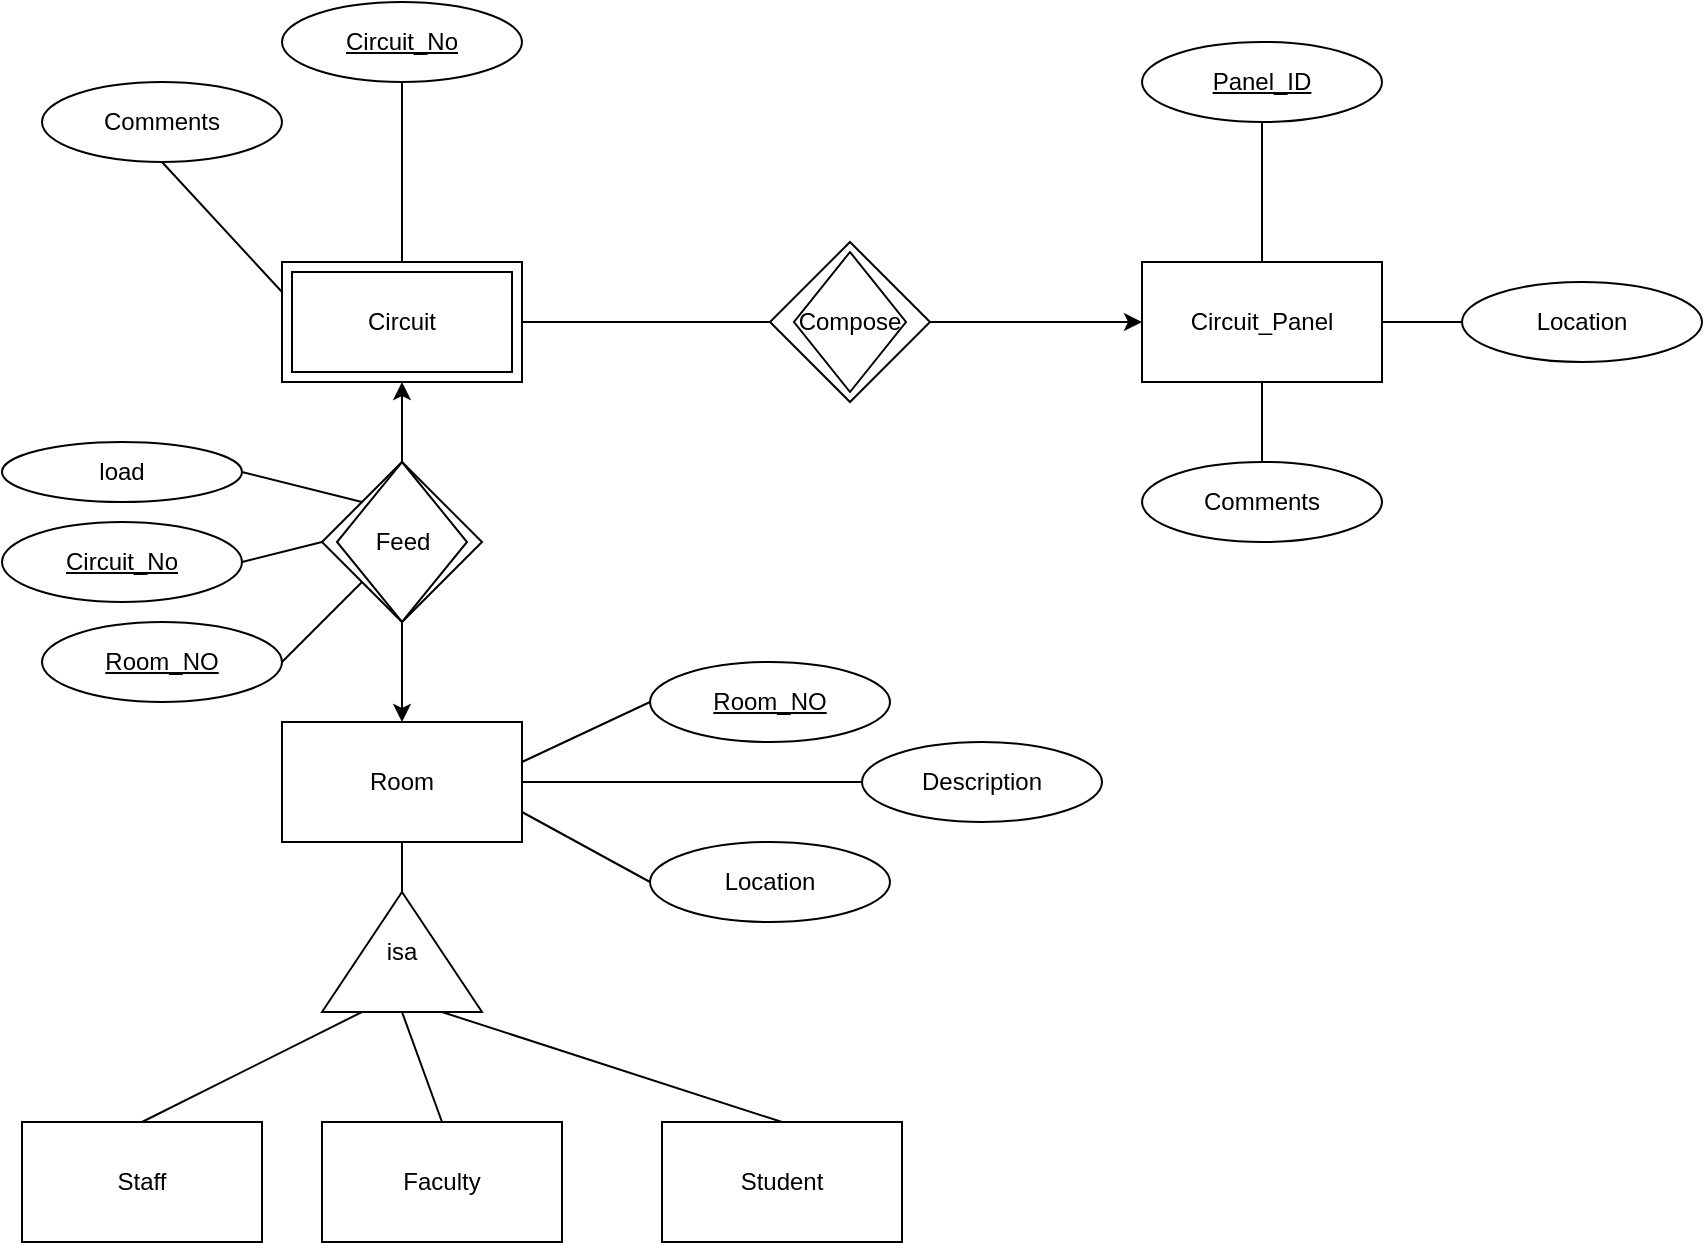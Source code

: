 <mxfile version="15.7.4" type="device"><diagram id="FgnxW944eNfm05b4Ppb_" name="Page-1"><mxGraphModel dx="1422" dy="762" grid="1" gridSize="10" guides="1" tooltips="1" connect="1" arrows="1" fold="1" page="1" pageScale="1" pageWidth="827" pageHeight="1169" math="0" shadow="0"><root><mxCell id="0"/><mxCell id="1" parent="0"/><mxCell id="EBUs_y--wohKlxvck0Qx-1" value="Circuit" style="rounded=0;whiteSpace=wrap;html=1;" vertex="1" parent="1"><mxGeometry x="170" y="210" width="120" height="60" as="geometry"/></mxCell><mxCell id="EBUs_y--wohKlxvck0Qx-2" value="Circuit_Panel" style="rounded=0;whiteSpace=wrap;html=1;" vertex="1" parent="1"><mxGeometry x="600" y="210" width="120" height="60" as="geometry"/></mxCell><mxCell id="EBUs_y--wohKlxvck0Qx-3" value="Room" style="rounded=0;whiteSpace=wrap;html=1;" vertex="1" parent="1"><mxGeometry x="170" y="440" width="120" height="60" as="geometry"/></mxCell><mxCell id="EBUs_y--wohKlxvck0Qx-4" value="Student" style="rounded=0;whiteSpace=wrap;html=1;" vertex="1" parent="1"><mxGeometry x="360" y="640" width="120" height="60" as="geometry"/></mxCell><mxCell id="EBUs_y--wohKlxvck0Qx-5" value="Faculty" style="rounded=0;whiteSpace=wrap;html=1;" vertex="1" parent="1"><mxGeometry x="190" y="640" width="120" height="60" as="geometry"/></mxCell><mxCell id="EBUs_y--wohKlxvck0Qx-6" value="Staff" style="rounded=0;whiteSpace=wrap;html=1;" vertex="1" parent="1"><mxGeometry x="40" y="640" width="120" height="60" as="geometry"/></mxCell><mxCell id="EBUs_y--wohKlxvck0Qx-7" value="Compose" style="rhombus;whiteSpace=wrap;html=1;" vertex="1" parent="1"><mxGeometry x="414" y="200" width="80" height="80" as="geometry"/></mxCell><mxCell id="EBUs_y--wohKlxvck0Qx-8" value="" style="endArrow=none;html=1;rounded=0;exitX=1;exitY=0.5;exitDx=0;exitDy=0;entryX=0;entryY=0.5;entryDx=0;entryDy=0;" edge="1" parent="1" source="EBUs_y--wohKlxvck0Qx-1" target="EBUs_y--wohKlxvck0Qx-7"><mxGeometry width="50" height="50" relative="1" as="geometry"><mxPoint x="390" y="420" as="sourcePoint"/><mxPoint x="440" y="370" as="targetPoint"/></mxGeometry></mxCell><mxCell id="EBUs_y--wohKlxvck0Qx-9" value="" style="endArrow=classic;html=1;rounded=0;entryX=0;entryY=0.5;entryDx=0;entryDy=0;exitX=1;exitY=0.5;exitDx=0;exitDy=0;" edge="1" parent="1" source="EBUs_y--wohKlxvck0Qx-7" target="EBUs_y--wohKlxvck0Qx-2"><mxGeometry width="50" height="50" relative="1" as="geometry"><mxPoint x="390" y="420" as="sourcePoint"/><mxPoint x="440" y="370" as="targetPoint"/></mxGeometry></mxCell><mxCell id="EBUs_y--wohKlxvck0Qx-10" value="Feed" style="rhombus;whiteSpace=wrap;html=1;" vertex="1" parent="1"><mxGeometry x="190" y="310" width="80" height="80" as="geometry"/></mxCell><mxCell id="EBUs_y--wohKlxvck0Qx-12" value="" style="endArrow=classic;html=1;rounded=0;exitX=0.5;exitY=1;exitDx=0;exitDy=0;" edge="1" parent="1" source="EBUs_y--wohKlxvck0Qx-10" target="EBUs_y--wohKlxvck0Qx-3"><mxGeometry width="50" height="50" relative="1" as="geometry"><mxPoint x="504" y="250" as="sourcePoint"/><mxPoint x="610" y="250" as="targetPoint"/></mxGeometry></mxCell><mxCell id="EBUs_y--wohKlxvck0Qx-13" value="" style="endArrow=classic;html=1;rounded=0;exitX=0.5;exitY=0;exitDx=0;exitDy=0;entryX=0.5;entryY=1;entryDx=0;entryDy=0;" edge="1" parent="1" source="EBUs_y--wohKlxvck0Qx-10" target="EBUs_y--wohKlxvck0Qx-1"><mxGeometry width="50" height="50" relative="1" as="geometry"><mxPoint x="514" y="260" as="sourcePoint"/><mxPoint x="370" y="280" as="targetPoint"/></mxGeometry></mxCell><mxCell id="EBUs_y--wohKlxvck0Qx-14" value="isa" style="triangle;whiteSpace=wrap;html=1;direction=north;" vertex="1" parent="1"><mxGeometry x="190" y="525" width="80" height="60" as="geometry"/></mxCell><mxCell id="EBUs_y--wohKlxvck0Qx-15" value="" style="endArrow=none;html=1;rounded=0;exitX=1;exitY=0.5;exitDx=0;exitDy=0;entryX=0.5;entryY=1;entryDx=0;entryDy=0;" edge="1" parent="1" source="EBUs_y--wohKlxvck0Qx-14" target="EBUs_y--wohKlxvck0Qx-3"><mxGeometry width="50" height="50" relative="1" as="geometry"><mxPoint x="390" y="420" as="sourcePoint"/><mxPoint x="440" y="370" as="targetPoint"/></mxGeometry></mxCell><mxCell id="EBUs_y--wohKlxvck0Qx-16" value="" style="endArrow=none;html=1;rounded=0;exitX=0.5;exitY=0;exitDx=0;exitDy=0;entryX=0;entryY=0.25;entryDx=0;entryDy=0;" edge="1" parent="1" source="EBUs_y--wohKlxvck0Qx-6" target="EBUs_y--wohKlxvck0Qx-14"><mxGeometry width="50" height="50" relative="1" as="geometry"><mxPoint x="390" y="420" as="sourcePoint"/><mxPoint x="440" y="370" as="targetPoint"/></mxGeometry></mxCell><mxCell id="EBUs_y--wohKlxvck0Qx-17" value="" style="endArrow=none;html=1;rounded=0;exitX=0.5;exitY=0;exitDx=0;exitDy=0;entryX=0;entryY=0.5;entryDx=0;entryDy=0;" edge="1" parent="1" source="EBUs_y--wohKlxvck0Qx-5" target="EBUs_y--wohKlxvck0Qx-14"><mxGeometry width="50" height="50" relative="1" as="geometry"><mxPoint x="390" y="420" as="sourcePoint"/><mxPoint x="440" y="370" as="targetPoint"/></mxGeometry></mxCell><mxCell id="EBUs_y--wohKlxvck0Qx-18" value="" style="endArrow=none;html=1;rounded=0;exitX=0.5;exitY=0;exitDx=0;exitDy=0;entryX=0;entryY=0.75;entryDx=0;entryDy=0;" edge="1" parent="1" source="EBUs_y--wohKlxvck0Qx-4" target="EBUs_y--wohKlxvck0Qx-14"><mxGeometry width="50" height="50" relative="1" as="geometry"><mxPoint x="390" y="420" as="sourcePoint"/><mxPoint x="440" y="370" as="targetPoint"/></mxGeometry></mxCell><mxCell id="EBUs_y--wohKlxvck0Qx-20" value="Comments" style="ellipse;whiteSpace=wrap;html=1;" vertex="1" parent="1"><mxGeometry x="50" y="120" width="120" height="40" as="geometry"/></mxCell><mxCell id="EBUs_y--wohKlxvck0Qx-21" value="&lt;u&gt;Circuit_No&lt;/u&gt;" style="ellipse;whiteSpace=wrap;html=1;" vertex="1" parent="1"><mxGeometry x="170" y="80" width="120" height="40" as="geometry"/></mxCell><mxCell id="EBUs_y--wohKlxvck0Qx-23" value="" style="endArrow=none;html=1;rounded=0;entryX=0.5;entryY=1;entryDx=0;entryDy=0;exitX=0;exitY=0.25;exitDx=0;exitDy=0;" edge="1" parent="1" source="EBUs_y--wohKlxvck0Qx-1" target="EBUs_y--wohKlxvck0Qx-20"><mxGeometry width="50" height="50" relative="1" as="geometry"><mxPoint x="390" y="420" as="sourcePoint"/><mxPoint x="440" y="370" as="targetPoint"/></mxGeometry></mxCell><mxCell id="EBUs_y--wohKlxvck0Qx-24" value="" style="endArrow=none;html=1;rounded=0;entryX=0.5;entryY=1;entryDx=0;entryDy=0;" edge="1" parent="1" source="EBUs_y--wohKlxvck0Qx-1" target="EBUs_y--wohKlxvck0Qx-21"><mxGeometry width="50" height="50" relative="1" as="geometry"><mxPoint x="390" y="420" as="sourcePoint"/><mxPoint x="440" y="370" as="targetPoint"/></mxGeometry></mxCell><mxCell id="EBUs_y--wohKlxvck0Qx-25" value="Location" style="ellipse;whiteSpace=wrap;html=1;" vertex="1" parent="1"><mxGeometry x="760" y="220" width="120" height="40" as="geometry"/></mxCell><mxCell id="EBUs_y--wohKlxvck0Qx-26" value="Comments" style="ellipse;whiteSpace=wrap;html=1;" vertex="1" parent="1"><mxGeometry x="600" y="310" width="120" height="40" as="geometry"/></mxCell><mxCell id="EBUs_y--wohKlxvck0Qx-27" value="&lt;u&gt;Panel_ID&lt;/u&gt;" style="ellipse;whiteSpace=wrap;html=1;" vertex="1" parent="1"><mxGeometry x="600" y="100" width="120" height="40" as="geometry"/></mxCell><mxCell id="EBUs_y--wohKlxvck0Qx-28" value="" style="endArrow=none;html=1;rounded=0;entryX=0.5;entryY=1;entryDx=0;entryDy=0;exitX=0.5;exitY=0;exitDx=0;exitDy=0;" edge="1" parent="1" source="EBUs_y--wohKlxvck0Qx-2" target="EBUs_y--wohKlxvck0Qx-27"><mxGeometry width="50" height="50" relative="1" as="geometry"><mxPoint x="390" y="420" as="sourcePoint"/><mxPoint x="440" y="370" as="targetPoint"/></mxGeometry></mxCell><mxCell id="EBUs_y--wohKlxvck0Qx-29" value="" style="endArrow=none;html=1;rounded=0;" edge="1" parent="1" source="EBUs_y--wohKlxvck0Qx-2" target="EBUs_y--wohKlxvck0Qx-25"><mxGeometry width="50" height="50" relative="1" as="geometry"><mxPoint x="390" y="420" as="sourcePoint"/><mxPoint x="440" y="370" as="targetPoint"/></mxGeometry></mxCell><mxCell id="EBUs_y--wohKlxvck0Qx-30" value="" style="endArrow=none;html=1;rounded=0;entryX=0.5;entryY=1;entryDx=0;entryDy=0;" edge="1" parent="1" source="EBUs_y--wohKlxvck0Qx-26" target="EBUs_y--wohKlxvck0Qx-2"><mxGeometry width="50" height="50" relative="1" as="geometry"><mxPoint x="390" y="420" as="sourcePoint"/><mxPoint x="440" y="370" as="targetPoint"/></mxGeometry></mxCell><mxCell id="EBUs_y--wohKlxvck0Qx-31" value="Description" style="ellipse;whiteSpace=wrap;html=1;" vertex="1" parent="1"><mxGeometry x="460" y="450" width="120" height="40" as="geometry"/></mxCell><mxCell id="EBUs_y--wohKlxvck0Qx-32" value="Location" style="ellipse;whiteSpace=wrap;html=1;" vertex="1" parent="1"><mxGeometry x="354" y="500" width="120" height="40" as="geometry"/></mxCell><mxCell id="EBUs_y--wohKlxvck0Qx-33" value="&lt;u&gt;Room_NO&lt;/u&gt;" style="ellipse;whiteSpace=wrap;html=1;" vertex="1" parent="1"><mxGeometry x="354" y="410" width="120" height="40" as="geometry"/></mxCell><mxCell id="EBUs_y--wohKlxvck0Qx-35" value="" style="endArrow=none;html=1;rounded=0;entryX=0;entryY=0.5;entryDx=0;entryDy=0;exitX=1;exitY=0.5;exitDx=0;exitDy=0;" edge="1" parent="1" source="EBUs_y--wohKlxvck0Qx-3" target="EBUs_y--wohKlxvck0Qx-31"><mxGeometry width="50" height="50" relative="1" as="geometry"><mxPoint x="240" y="220" as="sourcePoint"/><mxPoint x="240" y="120" as="targetPoint"/></mxGeometry></mxCell><mxCell id="EBUs_y--wohKlxvck0Qx-36" value="" style="endArrow=none;html=1;rounded=0;exitX=0;exitY=0.5;exitDx=0;exitDy=0;" edge="1" parent="1" source="EBUs_y--wohKlxvck0Qx-33"><mxGeometry width="50" height="50" relative="1" as="geometry"><mxPoint x="350" y="430" as="sourcePoint"/><mxPoint x="290" y="460" as="targetPoint"/></mxGeometry></mxCell><mxCell id="EBUs_y--wohKlxvck0Qx-37" value="" style="endArrow=none;html=1;rounded=0;entryX=0;entryY=0.5;entryDx=0;entryDy=0;exitX=1;exitY=0.75;exitDx=0;exitDy=0;" edge="1" parent="1" source="EBUs_y--wohKlxvck0Qx-3" target="EBUs_y--wohKlxvck0Qx-32"><mxGeometry width="50" height="50" relative="1" as="geometry"><mxPoint x="260" y="240" as="sourcePoint"/><mxPoint x="260" y="140" as="targetPoint"/></mxGeometry></mxCell><mxCell id="EBUs_y--wohKlxvck0Qx-38" value="Compose" style="rhombus;whiteSpace=wrap;html=1;" vertex="1" parent="1"><mxGeometry x="426" y="205" width="56" height="70" as="geometry"/></mxCell><mxCell id="EBUs_y--wohKlxvck0Qx-39" value="Circuit" style="rounded=0;whiteSpace=wrap;html=1;" vertex="1" parent="1"><mxGeometry x="175" y="215" width="110" height="50" as="geometry"/></mxCell><mxCell id="EBUs_y--wohKlxvck0Qx-40" value="load" style="ellipse;whiteSpace=wrap;html=1;" vertex="1" parent="1"><mxGeometry x="30" y="300" width="120" height="30" as="geometry"/></mxCell><mxCell id="EBUs_y--wohKlxvck0Qx-41" value="" style="endArrow=none;html=1;rounded=0;entryX=1;entryY=0.5;entryDx=0;entryDy=0;exitX=0;exitY=0;exitDx=0;exitDy=0;" edge="1" parent="1" source="EBUs_y--wohKlxvck0Qx-10" target="EBUs_y--wohKlxvck0Qx-40"><mxGeometry width="50" height="50" relative="1" as="geometry"><mxPoint x="390" y="420" as="sourcePoint"/><mxPoint x="440" y="370" as="targetPoint"/></mxGeometry></mxCell><mxCell id="EBUs_y--wohKlxvck0Qx-42" value="&lt;u&gt;Circuit_No&lt;/u&gt;" style="ellipse;whiteSpace=wrap;html=1;" vertex="1" parent="1"><mxGeometry x="30" y="340" width="120" height="40" as="geometry"/></mxCell><mxCell id="EBUs_y--wohKlxvck0Qx-43" value="&lt;u&gt;Room_NO&lt;/u&gt;" style="ellipse;whiteSpace=wrap;html=1;" vertex="1" parent="1"><mxGeometry x="50" y="390" width="120" height="40" as="geometry"/></mxCell><mxCell id="EBUs_y--wohKlxvck0Qx-44" value="" style="endArrow=none;html=1;rounded=0;entryX=1;entryY=0.5;entryDx=0;entryDy=0;exitX=0;exitY=0.5;exitDx=0;exitDy=0;" edge="1" parent="1" source="EBUs_y--wohKlxvck0Qx-10" target="EBUs_y--wohKlxvck0Qx-42"><mxGeometry width="50" height="50" relative="1" as="geometry"><mxPoint x="220" y="340" as="sourcePoint"/><mxPoint x="160" y="325" as="targetPoint"/></mxGeometry></mxCell><mxCell id="EBUs_y--wohKlxvck0Qx-45" value="" style="endArrow=none;html=1;rounded=0;entryX=1;entryY=0.5;entryDx=0;entryDy=0;" edge="1" parent="1" target="EBUs_y--wohKlxvck0Qx-43"><mxGeometry width="50" height="50" relative="1" as="geometry"><mxPoint x="210" y="370" as="sourcePoint"/><mxPoint x="170" y="335" as="targetPoint"/></mxGeometry></mxCell><mxCell id="EBUs_y--wohKlxvck0Qx-47" value="Feed" style="rhombus;whiteSpace=wrap;html=1;" vertex="1" parent="1"><mxGeometry x="197.5" y="310" width="65" height="80" as="geometry"/></mxCell></root></mxGraphModel></diagram></mxfile>